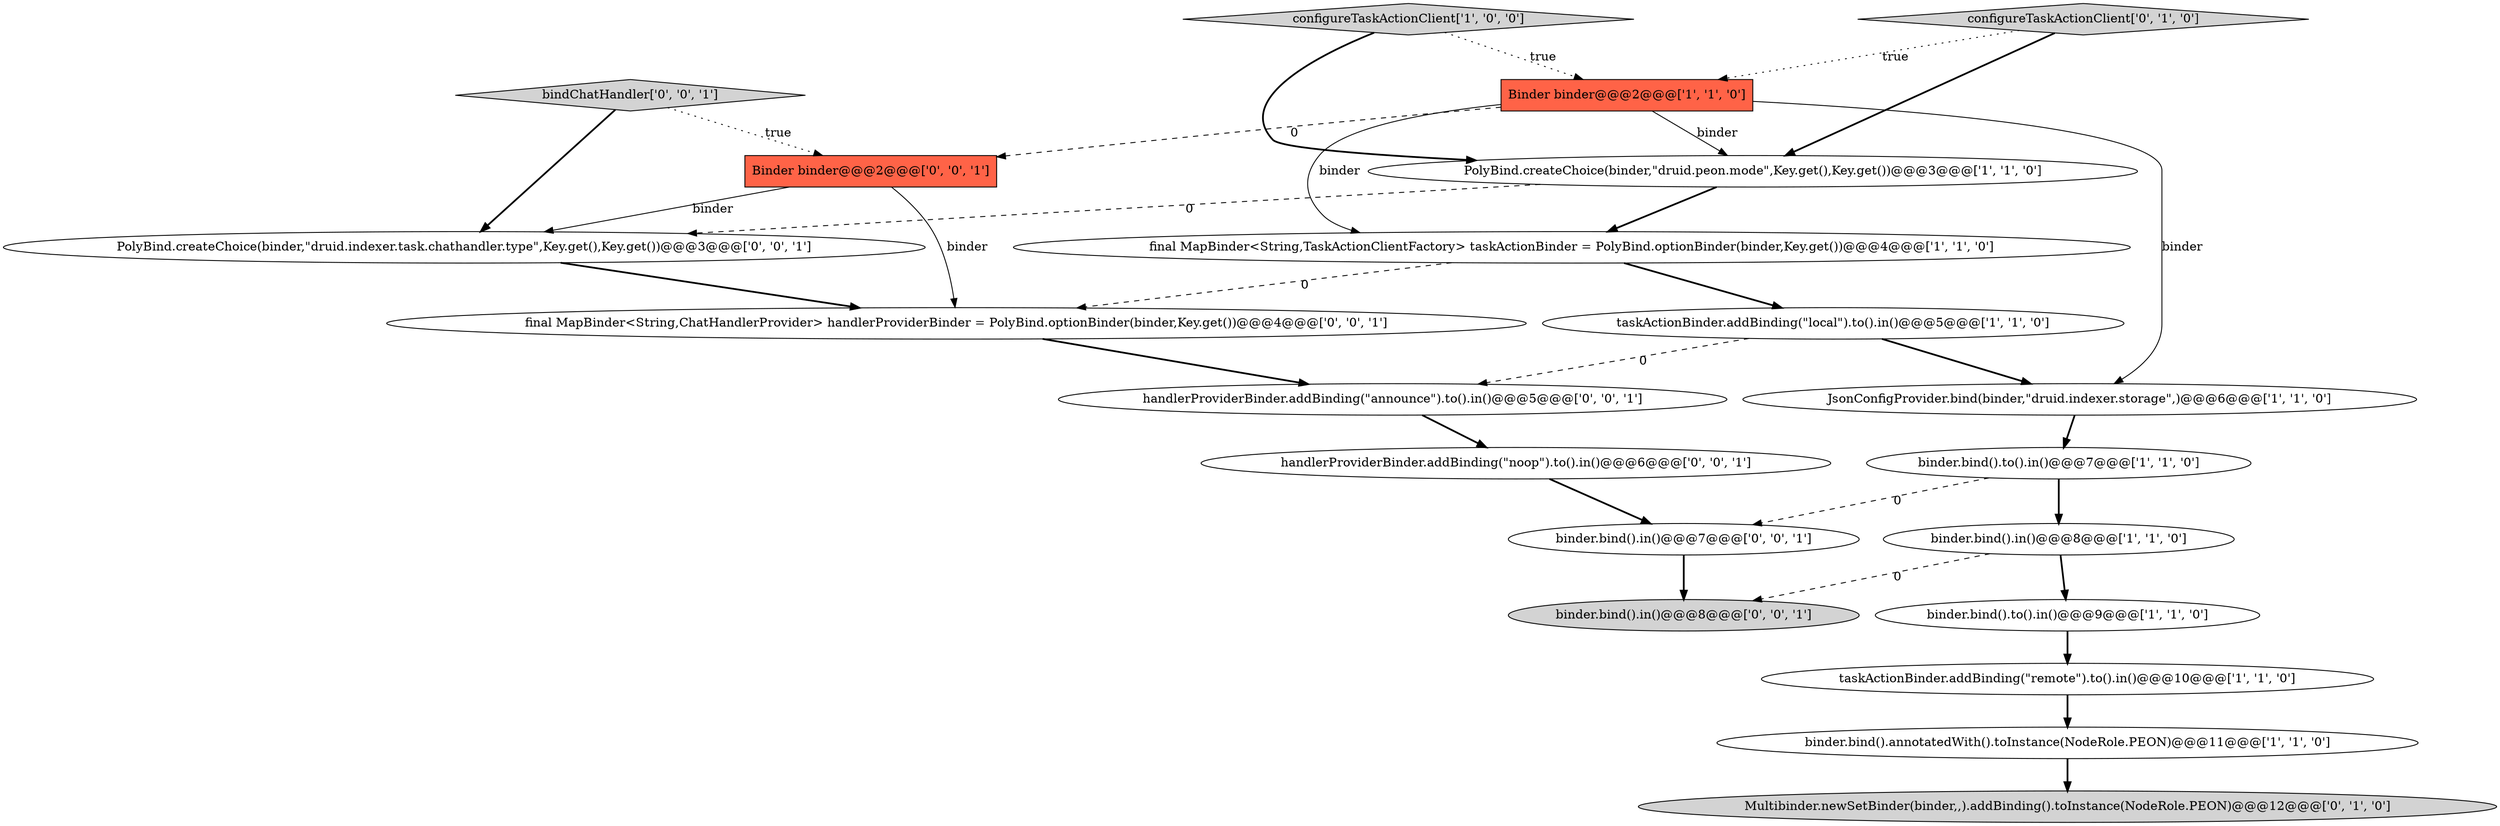 digraph {
13 [style = filled, label = "bindChatHandler['0', '0', '1']", fillcolor = lightgray, shape = diamond image = "AAA0AAABBB3BBB"];
11 [style = filled, label = "configureTaskActionClient['0', '1', '0']", fillcolor = lightgray, shape = diamond image = "AAA0AAABBB2BBB"];
19 [style = filled, label = "handlerProviderBinder.addBinding(\"announce\").to().in()@@@5@@@['0', '0', '1']", fillcolor = white, shape = ellipse image = "AAA0AAABBB3BBB"];
18 [style = filled, label = "final MapBinder<String,ChatHandlerProvider> handlerProviderBinder = PolyBind.optionBinder(binder,Key.get())@@@4@@@['0', '0', '1']", fillcolor = white, shape = ellipse image = "AAA0AAABBB3BBB"];
15 [style = filled, label = "handlerProviderBinder.addBinding(\"noop\").to().in()@@@6@@@['0', '0', '1']", fillcolor = white, shape = ellipse image = "AAA0AAABBB3BBB"];
1 [style = filled, label = "JsonConfigProvider.bind(binder,\"druid.indexer.storage\",)@@@6@@@['1', '1', '0']", fillcolor = white, shape = ellipse image = "AAA0AAABBB1BBB"];
14 [style = filled, label = "binder.bind().in()@@@7@@@['0', '0', '1']", fillcolor = white, shape = ellipse image = "AAA0AAABBB3BBB"];
9 [style = filled, label = "binder.bind().to().in()@@@9@@@['1', '1', '0']", fillcolor = white, shape = ellipse image = "AAA0AAABBB1BBB"];
7 [style = filled, label = "Binder binder@@@2@@@['1', '1', '0']", fillcolor = tomato, shape = box image = "AAA0AAABBB1BBB"];
6 [style = filled, label = "configureTaskActionClient['1', '0', '0']", fillcolor = lightgray, shape = diamond image = "AAA0AAABBB1BBB"];
0 [style = filled, label = "final MapBinder<String,TaskActionClientFactory> taskActionBinder = PolyBind.optionBinder(binder,Key.get())@@@4@@@['1', '1', '0']", fillcolor = white, shape = ellipse image = "AAA0AAABBB1BBB"];
2 [style = filled, label = "taskActionBinder.addBinding(\"remote\").to().in()@@@10@@@['1', '1', '0']", fillcolor = white, shape = ellipse image = "AAA0AAABBB1BBB"];
16 [style = filled, label = "Binder binder@@@2@@@['0', '0', '1']", fillcolor = tomato, shape = box image = "AAA0AAABBB3BBB"];
4 [style = filled, label = "PolyBind.createChoice(binder,\"druid.peon.mode\",Key.get(),Key.get())@@@3@@@['1', '1', '0']", fillcolor = white, shape = ellipse image = "AAA0AAABBB1BBB"];
8 [style = filled, label = "binder.bind().in()@@@8@@@['1', '1', '0']", fillcolor = white, shape = ellipse image = "AAA0AAABBB1BBB"];
12 [style = filled, label = "Multibinder.newSetBinder(binder,,).addBinding().toInstance(NodeRole.PEON)@@@12@@@['0', '1', '0']", fillcolor = lightgray, shape = ellipse image = "AAA1AAABBB2BBB"];
17 [style = filled, label = "binder.bind().in()@@@8@@@['0', '0', '1']", fillcolor = lightgray, shape = ellipse image = "AAA0AAABBB3BBB"];
20 [style = filled, label = "PolyBind.createChoice(binder,\"druid.indexer.task.chathandler.type\",Key.get(),Key.get())@@@3@@@['0', '0', '1']", fillcolor = white, shape = ellipse image = "AAA0AAABBB3BBB"];
10 [style = filled, label = "taskActionBinder.addBinding(\"local\").to().in()@@@5@@@['1', '1', '0']", fillcolor = white, shape = ellipse image = "AAA0AAABBB1BBB"];
3 [style = filled, label = "binder.bind().annotatedWith().toInstance(NodeRole.PEON)@@@11@@@['1', '1', '0']", fillcolor = white, shape = ellipse image = "AAA0AAABBB1BBB"];
5 [style = filled, label = "binder.bind().to().in()@@@7@@@['1', '1', '0']", fillcolor = white, shape = ellipse image = "AAA0AAABBB1BBB"];
7->0 [style = solid, label="binder"];
14->17 [style = bold, label=""];
11->4 [style = bold, label=""];
5->8 [style = bold, label=""];
8->9 [style = bold, label=""];
6->4 [style = bold, label=""];
5->14 [style = dashed, label="0"];
6->7 [style = dotted, label="true"];
20->18 [style = bold, label=""];
9->2 [style = bold, label=""];
19->15 [style = bold, label=""];
13->16 [style = dotted, label="true"];
16->20 [style = solid, label="binder"];
11->7 [style = dotted, label="true"];
16->18 [style = solid, label="binder"];
2->3 [style = bold, label=""];
0->10 [style = bold, label=""];
10->1 [style = bold, label=""];
3->12 [style = bold, label=""];
18->19 [style = bold, label=""];
15->14 [style = bold, label=""];
7->4 [style = solid, label="binder"];
10->19 [style = dashed, label="0"];
7->16 [style = dashed, label="0"];
7->1 [style = solid, label="binder"];
4->20 [style = dashed, label="0"];
13->20 [style = bold, label=""];
0->18 [style = dashed, label="0"];
8->17 [style = dashed, label="0"];
4->0 [style = bold, label=""];
1->5 [style = bold, label=""];
}
